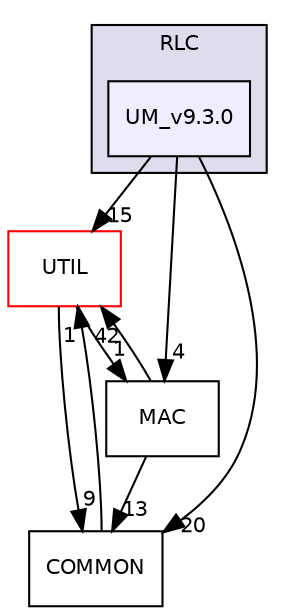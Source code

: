 digraph "LAYER2/RLC/UM_v9.3.0" {
  compound=true
  node [ fontsize="10", fontname="Helvetica"];
  edge [ labelfontsize="10", labelfontname="Helvetica"];
  subgraph clusterdir_5fabdf7b07d43e66f80a0d80f5441e24 {
    graph [ bgcolor="#ddddee", pencolor="black", label="RLC" fontname="Helvetica", fontsize="10", URL="dir_5fabdf7b07d43e66f80a0d80f5441e24.html"]
  dir_4d6758b52f8b1a5199579e7ebe229fdc [shape=box, label="UM_v9.3.0", style="filled", fillcolor="#eeeeff", pencolor="black", URL="dir_4d6758b52f8b1a5199579e7ebe229fdc.html"];
  }
  dir_589c038ec477796bd05e0ef97bb6baa5 [shape=box label="UTIL" fillcolor="white" style="filled" color="red" URL="dir_589c038ec477796bd05e0ef97bb6baa5.html"];
  dir_7df49ef0c5f0d4b2a785a319ccac4397 [shape=box label="COMMON" URL="dir_7df49ef0c5f0d4b2a785a319ccac4397.html"];
  dir_11970ecf0a0b75773a9737a5f40e3100 [shape=box label="MAC" URL="dir_11970ecf0a0b75773a9737a5f40e3100.html"];
  dir_589c038ec477796bd05e0ef97bb6baa5->dir_7df49ef0c5f0d4b2a785a319ccac4397 [headlabel="9", labeldistance=1.5 headhref="dir_000020_000000.html"];
  dir_589c038ec477796bd05e0ef97bb6baa5->dir_11970ecf0a0b75773a9737a5f40e3100 [headlabel="1", labeldistance=1.5 headhref="dir_000020_000019.html"];
  dir_7df49ef0c5f0d4b2a785a319ccac4397->dir_589c038ec477796bd05e0ef97bb6baa5 [headlabel="1", labeldistance=1.5 headhref="dir_000000_000020.html"];
  dir_11970ecf0a0b75773a9737a5f40e3100->dir_589c038ec477796bd05e0ef97bb6baa5 [headlabel="42", labeldistance=1.5 headhref="dir_000019_000020.html"];
  dir_11970ecf0a0b75773a9737a5f40e3100->dir_7df49ef0c5f0d4b2a785a319ccac4397 [headlabel="13", labeldistance=1.5 headhref="dir_000019_000000.html"];
  dir_4d6758b52f8b1a5199579e7ebe229fdc->dir_589c038ec477796bd05e0ef97bb6baa5 [headlabel="15", labeldistance=1.5 headhref="dir_000036_000020.html"];
  dir_4d6758b52f8b1a5199579e7ebe229fdc->dir_7df49ef0c5f0d4b2a785a319ccac4397 [headlabel="20", labeldistance=1.5 headhref="dir_000036_000000.html"];
  dir_4d6758b52f8b1a5199579e7ebe229fdc->dir_11970ecf0a0b75773a9737a5f40e3100 [headlabel="4", labeldistance=1.5 headhref="dir_000036_000019.html"];
}
